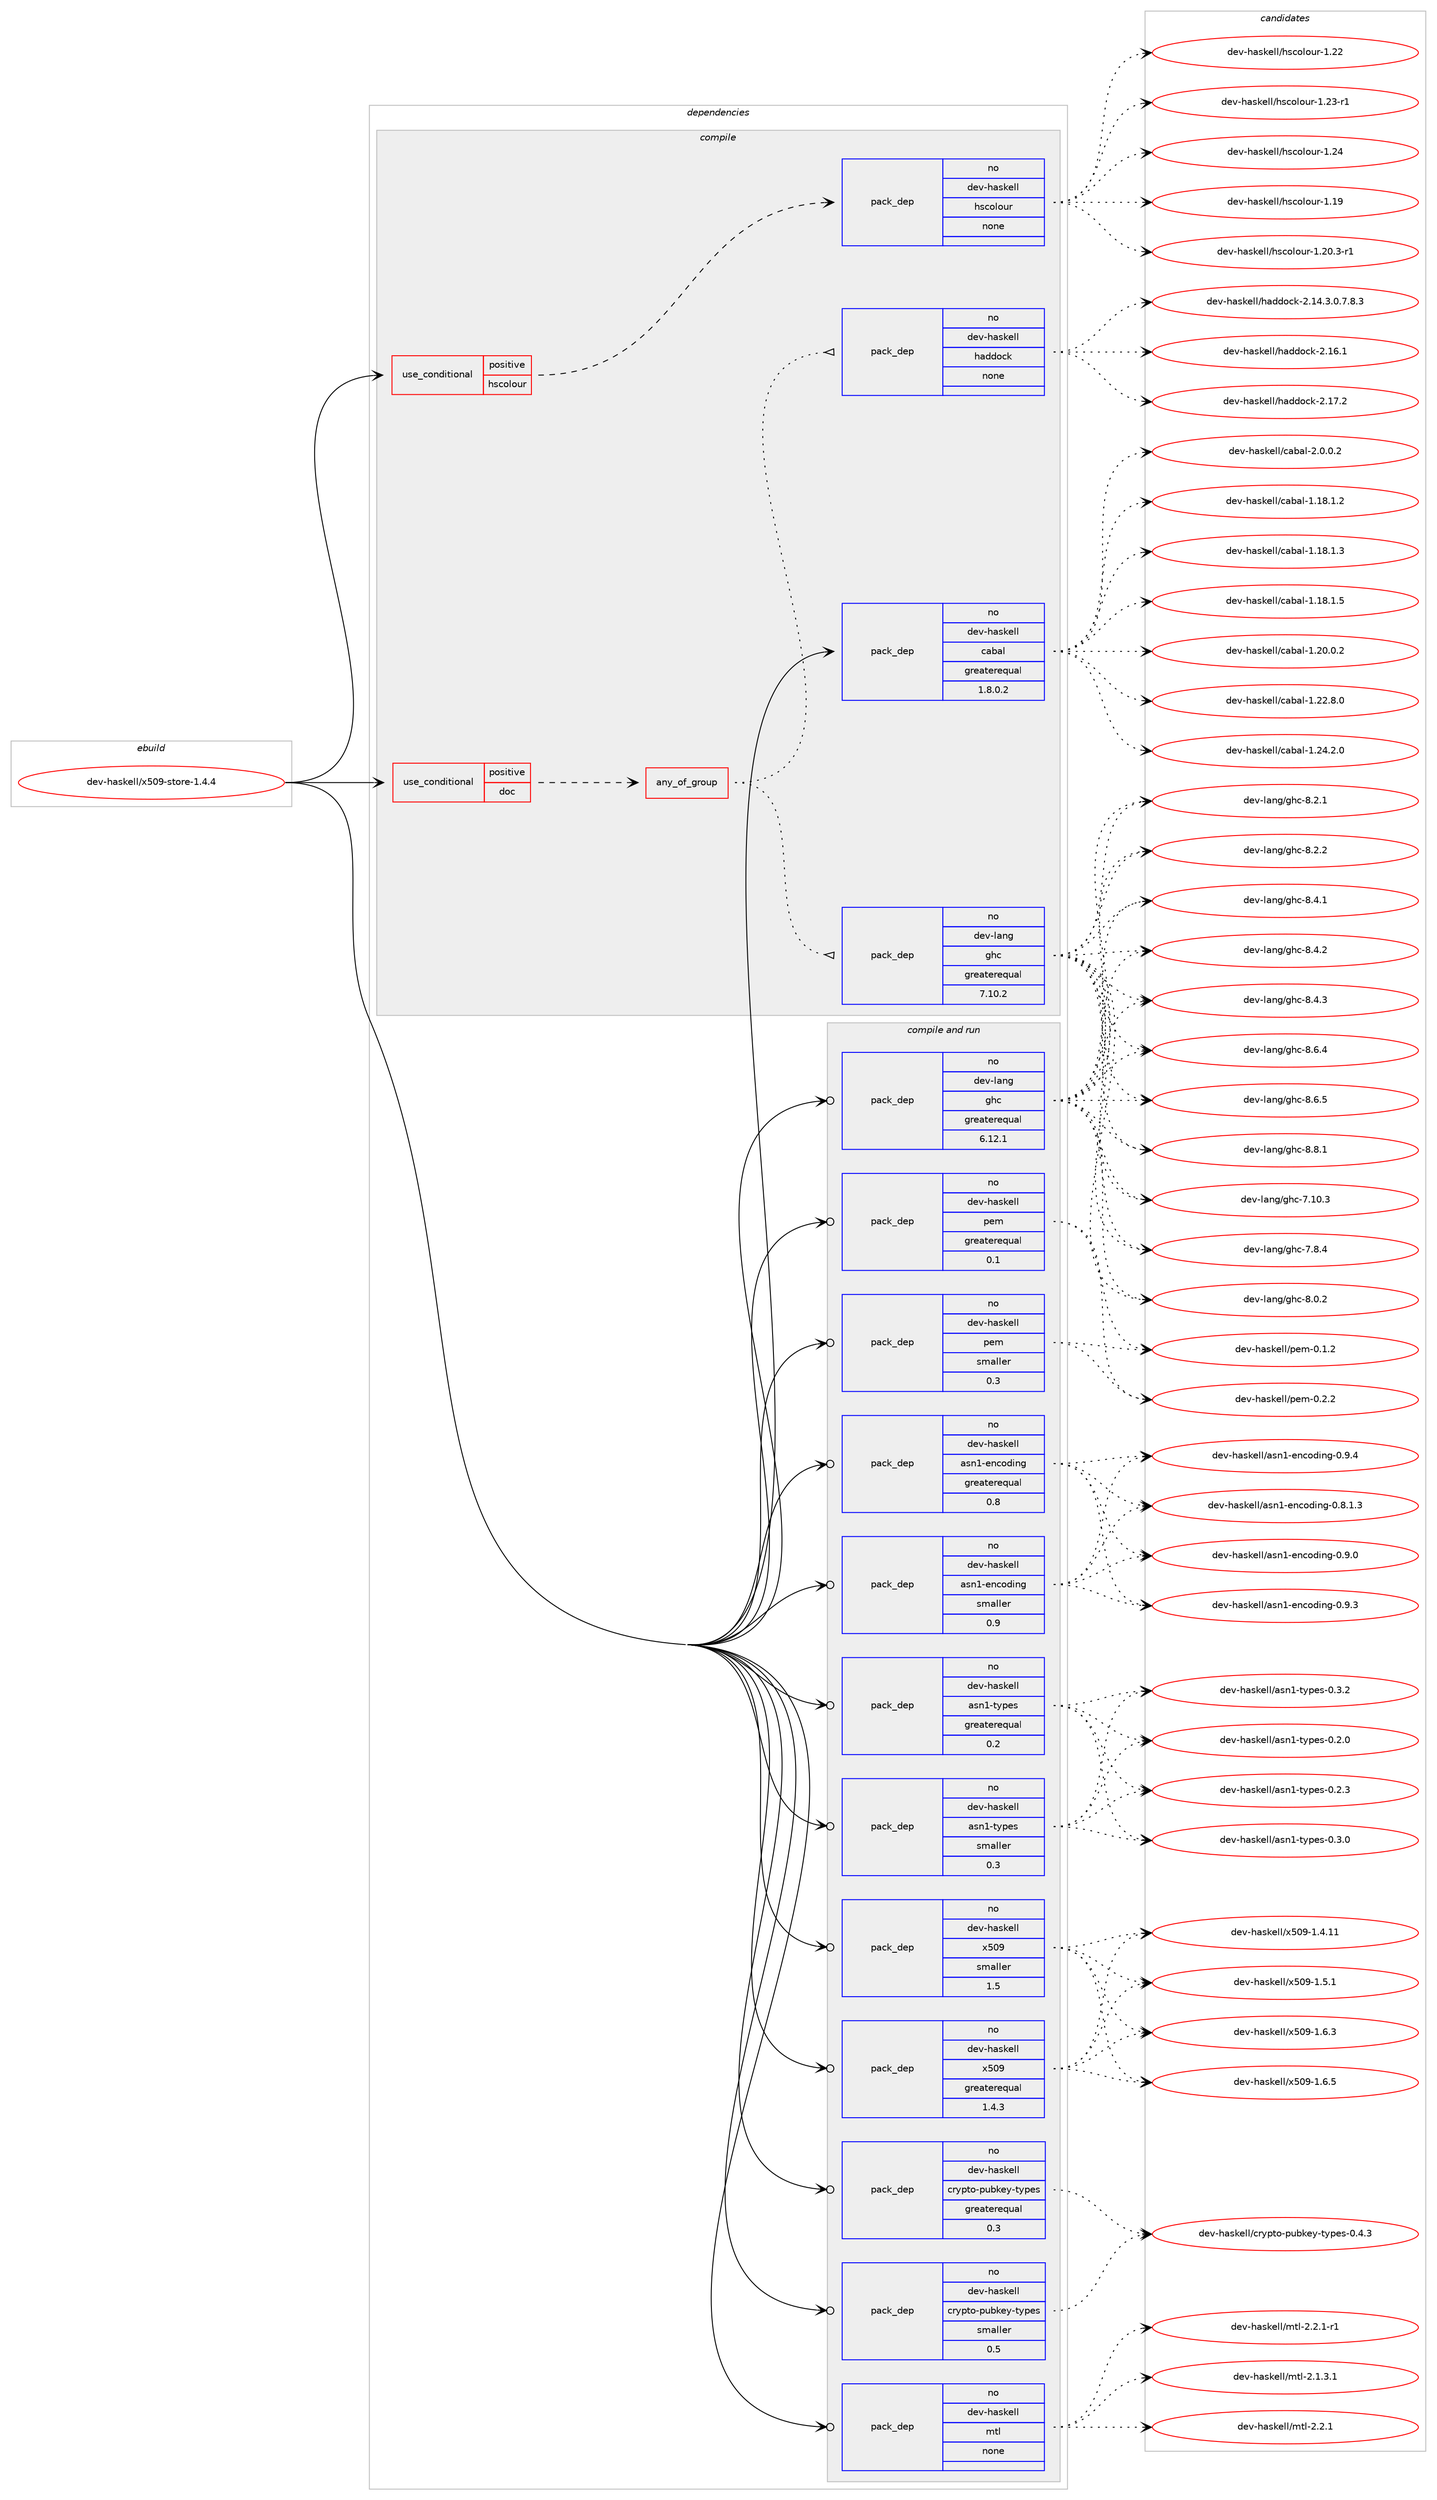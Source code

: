 digraph prolog {

# *************
# Graph options
# *************

newrank=true;
concentrate=true;
compound=true;
graph [rankdir=LR,fontname=Helvetica,fontsize=10,ranksep=1.5];#, ranksep=2.5, nodesep=0.2];
edge  [arrowhead=vee];
node  [fontname=Helvetica,fontsize=10];

# **********
# The ebuild
# **********

subgraph cluster_leftcol {
color=gray;
rank=same;
label=<<i>ebuild</i>>;
id [label="dev-haskell/x509-store-1.4.4", color=red, width=4, href="../dev-haskell/x509-store-1.4.4.svg"];
}

# ****************
# The dependencies
# ****************

subgraph cluster_midcol {
color=gray;
label=<<i>dependencies</i>>;
subgraph cluster_compile {
fillcolor="#eeeeee";
style=filled;
label=<<i>compile</i>>;
subgraph cond128234 {
dependency548123 [label=<<TABLE BORDER="0" CELLBORDER="1" CELLSPACING="0" CELLPADDING="4"><TR><TD ROWSPAN="3" CELLPADDING="10">use_conditional</TD></TR><TR><TD>positive</TD></TR><TR><TD>doc</TD></TR></TABLE>>, shape=none, color=red];
subgraph any10737 {
dependency548124 [label=<<TABLE BORDER="0" CELLBORDER="1" CELLSPACING="0" CELLPADDING="4"><TR><TD CELLPADDING="10">any_of_group</TD></TR></TABLE>>, shape=none, color=red];subgraph pack408795 {
dependency548125 [label=<<TABLE BORDER="0" CELLBORDER="1" CELLSPACING="0" CELLPADDING="4" WIDTH="220"><TR><TD ROWSPAN="6" CELLPADDING="30">pack_dep</TD></TR><TR><TD WIDTH="110">no</TD></TR><TR><TD>dev-haskell</TD></TR><TR><TD>haddock</TD></TR><TR><TD>none</TD></TR><TR><TD></TD></TR></TABLE>>, shape=none, color=blue];
}
dependency548124:e -> dependency548125:w [weight=20,style="dotted",arrowhead="oinv"];
subgraph pack408796 {
dependency548126 [label=<<TABLE BORDER="0" CELLBORDER="1" CELLSPACING="0" CELLPADDING="4" WIDTH="220"><TR><TD ROWSPAN="6" CELLPADDING="30">pack_dep</TD></TR><TR><TD WIDTH="110">no</TD></TR><TR><TD>dev-lang</TD></TR><TR><TD>ghc</TD></TR><TR><TD>greaterequal</TD></TR><TR><TD>7.10.2</TD></TR></TABLE>>, shape=none, color=blue];
}
dependency548124:e -> dependency548126:w [weight=20,style="dotted",arrowhead="oinv"];
}
dependency548123:e -> dependency548124:w [weight=20,style="dashed",arrowhead="vee"];
}
id:e -> dependency548123:w [weight=20,style="solid",arrowhead="vee"];
subgraph cond128235 {
dependency548127 [label=<<TABLE BORDER="0" CELLBORDER="1" CELLSPACING="0" CELLPADDING="4"><TR><TD ROWSPAN="3" CELLPADDING="10">use_conditional</TD></TR><TR><TD>positive</TD></TR><TR><TD>hscolour</TD></TR></TABLE>>, shape=none, color=red];
subgraph pack408797 {
dependency548128 [label=<<TABLE BORDER="0" CELLBORDER="1" CELLSPACING="0" CELLPADDING="4" WIDTH="220"><TR><TD ROWSPAN="6" CELLPADDING="30">pack_dep</TD></TR><TR><TD WIDTH="110">no</TD></TR><TR><TD>dev-haskell</TD></TR><TR><TD>hscolour</TD></TR><TR><TD>none</TD></TR><TR><TD></TD></TR></TABLE>>, shape=none, color=blue];
}
dependency548127:e -> dependency548128:w [weight=20,style="dashed",arrowhead="vee"];
}
id:e -> dependency548127:w [weight=20,style="solid",arrowhead="vee"];
subgraph pack408798 {
dependency548129 [label=<<TABLE BORDER="0" CELLBORDER="1" CELLSPACING="0" CELLPADDING="4" WIDTH="220"><TR><TD ROWSPAN="6" CELLPADDING="30">pack_dep</TD></TR><TR><TD WIDTH="110">no</TD></TR><TR><TD>dev-haskell</TD></TR><TR><TD>cabal</TD></TR><TR><TD>greaterequal</TD></TR><TR><TD>1.8.0.2</TD></TR></TABLE>>, shape=none, color=blue];
}
id:e -> dependency548129:w [weight=20,style="solid",arrowhead="vee"];
}
subgraph cluster_compileandrun {
fillcolor="#eeeeee";
style=filled;
label=<<i>compile and run</i>>;
subgraph pack408799 {
dependency548130 [label=<<TABLE BORDER="0" CELLBORDER="1" CELLSPACING="0" CELLPADDING="4" WIDTH="220"><TR><TD ROWSPAN="6" CELLPADDING="30">pack_dep</TD></TR><TR><TD WIDTH="110">no</TD></TR><TR><TD>dev-haskell</TD></TR><TR><TD>asn1-encoding</TD></TR><TR><TD>greaterequal</TD></TR><TR><TD>0.8</TD></TR></TABLE>>, shape=none, color=blue];
}
id:e -> dependency548130:w [weight=20,style="solid",arrowhead="odotvee"];
subgraph pack408800 {
dependency548131 [label=<<TABLE BORDER="0" CELLBORDER="1" CELLSPACING="0" CELLPADDING="4" WIDTH="220"><TR><TD ROWSPAN="6" CELLPADDING="30">pack_dep</TD></TR><TR><TD WIDTH="110">no</TD></TR><TR><TD>dev-haskell</TD></TR><TR><TD>asn1-encoding</TD></TR><TR><TD>smaller</TD></TR><TR><TD>0.9</TD></TR></TABLE>>, shape=none, color=blue];
}
id:e -> dependency548131:w [weight=20,style="solid",arrowhead="odotvee"];
subgraph pack408801 {
dependency548132 [label=<<TABLE BORDER="0" CELLBORDER="1" CELLSPACING="0" CELLPADDING="4" WIDTH="220"><TR><TD ROWSPAN="6" CELLPADDING="30">pack_dep</TD></TR><TR><TD WIDTH="110">no</TD></TR><TR><TD>dev-haskell</TD></TR><TR><TD>asn1-types</TD></TR><TR><TD>greaterequal</TD></TR><TR><TD>0.2</TD></TR></TABLE>>, shape=none, color=blue];
}
id:e -> dependency548132:w [weight=20,style="solid",arrowhead="odotvee"];
subgraph pack408802 {
dependency548133 [label=<<TABLE BORDER="0" CELLBORDER="1" CELLSPACING="0" CELLPADDING="4" WIDTH="220"><TR><TD ROWSPAN="6" CELLPADDING="30">pack_dep</TD></TR><TR><TD WIDTH="110">no</TD></TR><TR><TD>dev-haskell</TD></TR><TR><TD>asn1-types</TD></TR><TR><TD>smaller</TD></TR><TR><TD>0.3</TD></TR></TABLE>>, shape=none, color=blue];
}
id:e -> dependency548133:w [weight=20,style="solid",arrowhead="odotvee"];
subgraph pack408803 {
dependency548134 [label=<<TABLE BORDER="0" CELLBORDER="1" CELLSPACING="0" CELLPADDING="4" WIDTH="220"><TR><TD ROWSPAN="6" CELLPADDING="30">pack_dep</TD></TR><TR><TD WIDTH="110">no</TD></TR><TR><TD>dev-haskell</TD></TR><TR><TD>crypto-pubkey-types</TD></TR><TR><TD>greaterequal</TD></TR><TR><TD>0.3</TD></TR></TABLE>>, shape=none, color=blue];
}
id:e -> dependency548134:w [weight=20,style="solid",arrowhead="odotvee"];
subgraph pack408804 {
dependency548135 [label=<<TABLE BORDER="0" CELLBORDER="1" CELLSPACING="0" CELLPADDING="4" WIDTH="220"><TR><TD ROWSPAN="6" CELLPADDING="30">pack_dep</TD></TR><TR><TD WIDTH="110">no</TD></TR><TR><TD>dev-haskell</TD></TR><TR><TD>crypto-pubkey-types</TD></TR><TR><TD>smaller</TD></TR><TR><TD>0.5</TD></TR></TABLE>>, shape=none, color=blue];
}
id:e -> dependency548135:w [weight=20,style="solid",arrowhead="odotvee"];
subgraph pack408805 {
dependency548136 [label=<<TABLE BORDER="0" CELLBORDER="1" CELLSPACING="0" CELLPADDING="4" WIDTH="220"><TR><TD ROWSPAN="6" CELLPADDING="30">pack_dep</TD></TR><TR><TD WIDTH="110">no</TD></TR><TR><TD>dev-haskell</TD></TR><TR><TD>mtl</TD></TR><TR><TD>none</TD></TR><TR><TD></TD></TR></TABLE>>, shape=none, color=blue];
}
id:e -> dependency548136:w [weight=20,style="solid",arrowhead="odotvee"];
subgraph pack408806 {
dependency548137 [label=<<TABLE BORDER="0" CELLBORDER="1" CELLSPACING="0" CELLPADDING="4" WIDTH="220"><TR><TD ROWSPAN="6" CELLPADDING="30">pack_dep</TD></TR><TR><TD WIDTH="110">no</TD></TR><TR><TD>dev-haskell</TD></TR><TR><TD>pem</TD></TR><TR><TD>greaterequal</TD></TR><TR><TD>0.1</TD></TR></TABLE>>, shape=none, color=blue];
}
id:e -> dependency548137:w [weight=20,style="solid",arrowhead="odotvee"];
subgraph pack408807 {
dependency548138 [label=<<TABLE BORDER="0" CELLBORDER="1" CELLSPACING="0" CELLPADDING="4" WIDTH="220"><TR><TD ROWSPAN="6" CELLPADDING="30">pack_dep</TD></TR><TR><TD WIDTH="110">no</TD></TR><TR><TD>dev-haskell</TD></TR><TR><TD>pem</TD></TR><TR><TD>smaller</TD></TR><TR><TD>0.3</TD></TR></TABLE>>, shape=none, color=blue];
}
id:e -> dependency548138:w [weight=20,style="solid",arrowhead="odotvee"];
subgraph pack408808 {
dependency548139 [label=<<TABLE BORDER="0" CELLBORDER="1" CELLSPACING="0" CELLPADDING="4" WIDTH="220"><TR><TD ROWSPAN="6" CELLPADDING="30">pack_dep</TD></TR><TR><TD WIDTH="110">no</TD></TR><TR><TD>dev-haskell</TD></TR><TR><TD>x509</TD></TR><TR><TD>greaterequal</TD></TR><TR><TD>1.4.3</TD></TR></TABLE>>, shape=none, color=blue];
}
id:e -> dependency548139:w [weight=20,style="solid",arrowhead="odotvee"];
subgraph pack408809 {
dependency548140 [label=<<TABLE BORDER="0" CELLBORDER="1" CELLSPACING="0" CELLPADDING="4" WIDTH="220"><TR><TD ROWSPAN="6" CELLPADDING="30">pack_dep</TD></TR><TR><TD WIDTH="110">no</TD></TR><TR><TD>dev-haskell</TD></TR><TR><TD>x509</TD></TR><TR><TD>smaller</TD></TR><TR><TD>1.5</TD></TR></TABLE>>, shape=none, color=blue];
}
id:e -> dependency548140:w [weight=20,style="solid",arrowhead="odotvee"];
subgraph pack408810 {
dependency548141 [label=<<TABLE BORDER="0" CELLBORDER="1" CELLSPACING="0" CELLPADDING="4" WIDTH="220"><TR><TD ROWSPAN="6" CELLPADDING="30">pack_dep</TD></TR><TR><TD WIDTH="110">no</TD></TR><TR><TD>dev-lang</TD></TR><TR><TD>ghc</TD></TR><TR><TD>greaterequal</TD></TR><TR><TD>6.12.1</TD></TR></TABLE>>, shape=none, color=blue];
}
id:e -> dependency548141:w [weight=20,style="solid",arrowhead="odotvee"];
}
subgraph cluster_run {
fillcolor="#eeeeee";
style=filled;
label=<<i>run</i>>;
}
}

# **************
# The candidates
# **************

subgraph cluster_choices {
rank=same;
color=gray;
label=<<i>candidates</i>>;

subgraph choice408795 {
color=black;
nodesep=1;
choice1001011184510497115107101108108471049710010011199107455046495246514648465546564651 [label="dev-haskell/haddock-2.14.3.0.7.8.3", color=red, width=4,href="../dev-haskell/haddock-2.14.3.0.7.8.3.svg"];
choice100101118451049711510710110810847104971001001119910745504649544649 [label="dev-haskell/haddock-2.16.1", color=red, width=4,href="../dev-haskell/haddock-2.16.1.svg"];
choice100101118451049711510710110810847104971001001119910745504649554650 [label="dev-haskell/haddock-2.17.2", color=red, width=4,href="../dev-haskell/haddock-2.17.2.svg"];
dependency548125:e -> choice1001011184510497115107101108108471049710010011199107455046495246514648465546564651:w [style=dotted,weight="100"];
dependency548125:e -> choice100101118451049711510710110810847104971001001119910745504649544649:w [style=dotted,weight="100"];
dependency548125:e -> choice100101118451049711510710110810847104971001001119910745504649554650:w [style=dotted,weight="100"];
}
subgraph choice408796 {
color=black;
nodesep=1;
choice1001011184510897110103471031049945554649484651 [label="dev-lang/ghc-7.10.3", color=red, width=4,href="../dev-lang/ghc-7.10.3.svg"];
choice10010111845108971101034710310499455546564652 [label="dev-lang/ghc-7.8.4", color=red, width=4,href="../dev-lang/ghc-7.8.4.svg"];
choice10010111845108971101034710310499455646484650 [label="dev-lang/ghc-8.0.2", color=red, width=4,href="../dev-lang/ghc-8.0.2.svg"];
choice10010111845108971101034710310499455646504649 [label="dev-lang/ghc-8.2.1", color=red, width=4,href="../dev-lang/ghc-8.2.1.svg"];
choice10010111845108971101034710310499455646504650 [label="dev-lang/ghc-8.2.2", color=red, width=4,href="../dev-lang/ghc-8.2.2.svg"];
choice10010111845108971101034710310499455646524649 [label="dev-lang/ghc-8.4.1", color=red, width=4,href="../dev-lang/ghc-8.4.1.svg"];
choice10010111845108971101034710310499455646524650 [label="dev-lang/ghc-8.4.2", color=red, width=4,href="../dev-lang/ghc-8.4.2.svg"];
choice10010111845108971101034710310499455646524651 [label="dev-lang/ghc-8.4.3", color=red, width=4,href="../dev-lang/ghc-8.4.3.svg"];
choice10010111845108971101034710310499455646544652 [label="dev-lang/ghc-8.6.4", color=red, width=4,href="../dev-lang/ghc-8.6.4.svg"];
choice10010111845108971101034710310499455646544653 [label="dev-lang/ghc-8.6.5", color=red, width=4,href="../dev-lang/ghc-8.6.5.svg"];
choice10010111845108971101034710310499455646564649 [label="dev-lang/ghc-8.8.1", color=red, width=4,href="../dev-lang/ghc-8.8.1.svg"];
dependency548126:e -> choice1001011184510897110103471031049945554649484651:w [style=dotted,weight="100"];
dependency548126:e -> choice10010111845108971101034710310499455546564652:w [style=dotted,weight="100"];
dependency548126:e -> choice10010111845108971101034710310499455646484650:w [style=dotted,weight="100"];
dependency548126:e -> choice10010111845108971101034710310499455646504649:w [style=dotted,weight="100"];
dependency548126:e -> choice10010111845108971101034710310499455646504650:w [style=dotted,weight="100"];
dependency548126:e -> choice10010111845108971101034710310499455646524649:w [style=dotted,weight="100"];
dependency548126:e -> choice10010111845108971101034710310499455646524650:w [style=dotted,weight="100"];
dependency548126:e -> choice10010111845108971101034710310499455646524651:w [style=dotted,weight="100"];
dependency548126:e -> choice10010111845108971101034710310499455646544652:w [style=dotted,weight="100"];
dependency548126:e -> choice10010111845108971101034710310499455646544653:w [style=dotted,weight="100"];
dependency548126:e -> choice10010111845108971101034710310499455646564649:w [style=dotted,weight="100"];
}
subgraph choice408797 {
color=black;
nodesep=1;
choice100101118451049711510710110810847104115991111081111171144549464957 [label="dev-haskell/hscolour-1.19", color=red, width=4,href="../dev-haskell/hscolour-1.19.svg"];
choice10010111845104971151071011081084710411599111108111117114454946504846514511449 [label="dev-haskell/hscolour-1.20.3-r1", color=red, width=4,href="../dev-haskell/hscolour-1.20.3-r1.svg"];
choice100101118451049711510710110810847104115991111081111171144549465050 [label="dev-haskell/hscolour-1.22", color=red, width=4,href="../dev-haskell/hscolour-1.22.svg"];
choice1001011184510497115107101108108471041159911110811111711445494650514511449 [label="dev-haskell/hscolour-1.23-r1", color=red, width=4,href="../dev-haskell/hscolour-1.23-r1.svg"];
choice100101118451049711510710110810847104115991111081111171144549465052 [label="dev-haskell/hscolour-1.24", color=red, width=4,href="../dev-haskell/hscolour-1.24.svg"];
dependency548128:e -> choice100101118451049711510710110810847104115991111081111171144549464957:w [style=dotted,weight="100"];
dependency548128:e -> choice10010111845104971151071011081084710411599111108111117114454946504846514511449:w [style=dotted,weight="100"];
dependency548128:e -> choice100101118451049711510710110810847104115991111081111171144549465050:w [style=dotted,weight="100"];
dependency548128:e -> choice1001011184510497115107101108108471041159911110811111711445494650514511449:w [style=dotted,weight="100"];
dependency548128:e -> choice100101118451049711510710110810847104115991111081111171144549465052:w [style=dotted,weight="100"];
}
subgraph choice408798 {
color=black;
nodesep=1;
choice10010111845104971151071011081084799979897108454946495646494650 [label="dev-haskell/cabal-1.18.1.2", color=red, width=4,href="../dev-haskell/cabal-1.18.1.2.svg"];
choice10010111845104971151071011081084799979897108454946495646494651 [label="dev-haskell/cabal-1.18.1.3", color=red, width=4,href="../dev-haskell/cabal-1.18.1.3.svg"];
choice10010111845104971151071011081084799979897108454946495646494653 [label="dev-haskell/cabal-1.18.1.5", color=red, width=4,href="../dev-haskell/cabal-1.18.1.5.svg"];
choice10010111845104971151071011081084799979897108454946504846484650 [label="dev-haskell/cabal-1.20.0.2", color=red, width=4,href="../dev-haskell/cabal-1.20.0.2.svg"];
choice10010111845104971151071011081084799979897108454946505046564648 [label="dev-haskell/cabal-1.22.8.0", color=red, width=4,href="../dev-haskell/cabal-1.22.8.0.svg"];
choice10010111845104971151071011081084799979897108454946505246504648 [label="dev-haskell/cabal-1.24.2.0", color=red, width=4,href="../dev-haskell/cabal-1.24.2.0.svg"];
choice100101118451049711510710110810847999798971084550464846484650 [label="dev-haskell/cabal-2.0.0.2", color=red, width=4,href="../dev-haskell/cabal-2.0.0.2.svg"];
dependency548129:e -> choice10010111845104971151071011081084799979897108454946495646494650:w [style=dotted,weight="100"];
dependency548129:e -> choice10010111845104971151071011081084799979897108454946495646494651:w [style=dotted,weight="100"];
dependency548129:e -> choice10010111845104971151071011081084799979897108454946495646494653:w [style=dotted,weight="100"];
dependency548129:e -> choice10010111845104971151071011081084799979897108454946504846484650:w [style=dotted,weight="100"];
dependency548129:e -> choice10010111845104971151071011081084799979897108454946505046564648:w [style=dotted,weight="100"];
dependency548129:e -> choice10010111845104971151071011081084799979897108454946505246504648:w [style=dotted,weight="100"];
dependency548129:e -> choice100101118451049711510710110810847999798971084550464846484650:w [style=dotted,weight="100"];
}
subgraph choice408799 {
color=black;
nodesep=1;
choice100101118451049711510710110810847971151104945101110991111001051101034548465646494651 [label="dev-haskell/asn1-encoding-0.8.1.3", color=red, width=4,href="../dev-haskell/asn1-encoding-0.8.1.3.svg"];
choice10010111845104971151071011081084797115110494510111099111100105110103454846574648 [label="dev-haskell/asn1-encoding-0.9.0", color=red, width=4,href="../dev-haskell/asn1-encoding-0.9.0.svg"];
choice10010111845104971151071011081084797115110494510111099111100105110103454846574651 [label="dev-haskell/asn1-encoding-0.9.3", color=red, width=4,href="../dev-haskell/asn1-encoding-0.9.3.svg"];
choice10010111845104971151071011081084797115110494510111099111100105110103454846574652 [label="dev-haskell/asn1-encoding-0.9.4", color=red, width=4,href="../dev-haskell/asn1-encoding-0.9.4.svg"];
dependency548130:e -> choice100101118451049711510710110810847971151104945101110991111001051101034548465646494651:w [style=dotted,weight="100"];
dependency548130:e -> choice10010111845104971151071011081084797115110494510111099111100105110103454846574648:w [style=dotted,weight="100"];
dependency548130:e -> choice10010111845104971151071011081084797115110494510111099111100105110103454846574651:w [style=dotted,weight="100"];
dependency548130:e -> choice10010111845104971151071011081084797115110494510111099111100105110103454846574652:w [style=dotted,weight="100"];
}
subgraph choice408800 {
color=black;
nodesep=1;
choice100101118451049711510710110810847971151104945101110991111001051101034548465646494651 [label="dev-haskell/asn1-encoding-0.8.1.3", color=red, width=4,href="../dev-haskell/asn1-encoding-0.8.1.3.svg"];
choice10010111845104971151071011081084797115110494510111099111100105110103454846574648 [label="dev-haskell/asn1-encoding-0.9.0", color=red, width=4,href="../dev-haskell/asn1-encoding-0.9.0.svg"];
choice10010111845104971151071011081084797115110494510111099111100105110103454846574651 [label="dev-haskell/asn1-encoding-0.9.3", color=red, width=4,href="../dev-haskell/asn1-encoding-0.9.3.svg"];
choice10010111845104971151071011081084797115110494510111099111100105110103454846574652 [label="dev-haskell/asn1-encoding-0.9.4", color=red, width=4,href="../dev-haskell/asn1-encoding-0.9.4.svg"];
dependency548131:e -> choice100101118451049711510710110810847971151104945101110991111001051101034548465646494651:w [style=dotted,weight="100"];
dependency548131:e -> choice10010111845104971151071011081084797115110494510111099111100105110103454846574648:w [style=dotted,weight="100"];
dependency548131:e -> choice10010111845104971151071011081084797115110494510111099111100105110103454846574651:w [style=dotted,weight="100"];
dependency548131:e -> choice10010111845104971151071011081084797115110494510111099111100105110103454846574652:w [style=dotted,weight="100"];
}
subgraph choice408801 {
color=black;
nodesep=1;
choice100101118451049711510710110810847971151104945116121112101115454846504648 [label="dev-haskell/asn1-types-0.2.0", color=red, width=4,href="../dev-haskell/asn1-types-0.2.0.svg"];
choice100101118451049711510710110810847971151104945116121112101115454846504651 [label="dev-haskell/asn1-types-0.2.3", color=red, width=4,href="../dev-haskell/asn1-types-0.2.3.svg"];
choice100101118451049711510710110810847971151104945116121112101115454846514648 [label="dev-haskell/asn1-types-0.3.0", color=red, width=4,href="../dev-haskell/asn1-types-0.3.0.svg"];
choice100101118451049711510710110810847971151104945116121112101115454846514650 [label="dev-haskell/asn1-types-0.3.2", color=red, width=4,href="../dev-haskell/asn1-types-0.3.2.svg"];
dependency548132:e -> choice100101118451049711510710110810847971151104945116121112101115454846504648:w [style=dotted,weight="100"];
dependency548132:e -> choice100101118451049711510710110810847971151104945116121112101115454846504651:w [style=dotted,weight="100"];
dependency548132:e -> choice100101118451049711510710110810847971151104945116121112101115454846514648:w [style=dotted,weight="100"];
dependency548132:e -> choice100101118451049711510710110810847971151104945116121112101115454846514650:w [style=dotted,weight="100"];
}
subgraph choice408802 {
color=black;
nodesep=1;
choice100101118451049711510710110810847971151104945116121112101115454846504648 [label="dev-haskell/asn1-types-0.2.0", color=red, width=4,href="../dev-haskell/asn1-types-0.2.0.svg"];
choice100101118451049711510710110810847971151104945116121112101115454846504651 [label="dev-haskell/asn1-types-0.2.3", color=red, width=4,href="../dev-haskell/asn1-types-0.2.3.svg"];
choice100101118451049711510710110810847971151104945116121112101115454846514648 [label="dev-haskell/asn1-types-0.3.0", color=red, width=4,href="../dev-haskell/asn1-types-0.3.0.svg"];
choice100101118451049711510710110810847971151104945116121112101115454846514650 [label="dev-haskell/asn1-types-0.3.2", color=red, width=4,href="../dev-haskell/asn1-types-0.3.2.svg"];
dependency548133:e -> choice100101118451049711510710110810847971151104945116121112101115454846504648:w [style=dotted,weight="100"];
dependency548133:e -> choice100101118451049711510710110810847971151104945116121112101115454846504651:w [style=dotted,weight="100"];
dependency548133:e -> choice100101118451049711510710110810847971151104945116121112101115454846514648:w [style=dotted,weight="100"];
dependency548133:e -> choice100101118451049711510710110810847971151104945116121112101115454846514650:w [style=dotted,weight="100"];
}
subgraph choice408803 {
color=black;
nodesep=1;
choice10010111845104971151071011081084799114121112116111451121179810710112145116121112101115454846524651 [label="dev-haskell/crypto-pubkey-types-0.4.3", color=red, width=4,href="../dev-haskell/crypto-pubkey-types-0.4.3.svg"];
dependency548134:e -> choice10010111845104971151071011081084799114121112116111451121179810710112145116121112101115454846524651:w [style=dotted,weight="100"];
}
subgraph choice408804 {
color=black;
nodesep=1;
choice10010111845104971151071011081084799114121112116111451121179810710112145116121112101115454846524651 [label="dev-haskell/crypto-pubkey-types-0.4.3", color=red, width=4,href="../dev-haskell/crypto-pubkey-types-0.4.3.svg"];
dependency548135:e -> choice10010111845104971151071011081084799114121112116111451121179810710112145116121112101115454846524651:w [style=dotted,weight="100"];
}
subgraph choice408805 {
color=black;
nodesep=1;
choice1001011184510497115107101108108471091161084550464946514649 [label="dev-haskell/mtl-2.1.3.1", color=red, width=4,href="../dev-haskell/mtl-2.1.3.1.svg"];
choice100101118451049711510710110810847109116108455046504649 [label="dev-haskell/mtl-2.2.1", color=red, width=4,href="../dev-haskell/mtl-2.2.1.svg"];
choice1001011184510497115107101108108471091161084550465046494511449 [label="dev-haskell/mtl-2.2.1-r1", color=red, width=4,href="../dev-haskell/mtl-2.2.1-r1.svg"];
dependency548136:e -> choice1001011184510497115107101108108471091161084550464946514649:w [style=dotted,weight="100"];
dependency548136:e -> choice100101118451049711510710110810847109116108455046504649:w [style=dotted,weight="100"];
dependency548136:e -> choice1001011184510497115107101108108471091161084550465046494511449:w [style=dotted,weight="100"];
}
subgraph choice408806 {
color=black;
nodesep=1;
choice100101118451049711510710110810847112101109454846494650 [label="dev-haskell/pem-0.1.2", color=red, width=4,href="../dev-haskell/pem-0.1.2.svg"];
choice100101118451049711510710110810847112101109454846504650 [label="dev-haskell/pem-0.2.2", color=red, width=4,href="../dev-haskell/pem-0.2.2.svg"];
dependency548137:e -> choice100101118451049711510710110810847112101109454846494650:w [style=dotted,weight="100"];
dependency548137:e -> choice100101118451049711510710110810847112101109454846504650:w [style=dotted,weight="100"];
}
subgraph choice408807 {
color=black;
nodesep=1;
choice100101118451049711510710110810847112101109454846494650 [label="dev-haskell/pem-0.1.2", color=red, width=4,href="../dev-haskell/pem-0.1.2.svg"];
choice100101118451049711510710110810847112101109454846504650 [label="dev-haskell/pem-0.2.2", color=red, width=4,href="../dev-haskell/pem-0.2.2.svg"];
dependency548138:e -> choice100101118451049711510710110810847112101109454846494650:w [style=dotted,weight="100"];
dependency548138:e -> choice100101118451049711510710110810847112101109454846504650:w [style=dotted,weight="100"];
}
subgraph choice408808 {
color=black;
nodesep=1;
choice10010111845104971151071011081084712053485745494652464949 [label="dev-haskell/x509-1.4.11", color=red, width=4,href="../dev-haskell/x509-1.4.11.svg"];
choice100101118451049711510710110810847120534857454946534649 [label="dev-haskell/x509-1.5.1", color=red, width=4,href="../dev-haskell/x509-1.5.1.svg"];
choice100101118451049711510710110810847120534857454946544651 [label="dev-haskell/x509-1.6.3", color=red, width=4,href="../dev-haskell/x509-1.6.3.svg"];
choice100101118451049711510710110810847120534857454946544653 [label="dev-haskell/x509-1.6.5", color=red, width=4,href="../dev-haskell/x509-1.6.5.svg"];
dependency548139:e -> choice10010111845104971151071011081084712053485745494652464949:w [style=dotted,weight="100"];
dependency548139:e -> choice100101118451049711510710110810847120534857454946534649:w [style=dotted,weight="100"];
dependency548139:e -> choice100101118451049711510710110810847120534857454946544651:w [style=dotted,weight="100"];
dependency548139:e -> choice100101118451049711510710110810847120534857454946544653:w [style=dotted,weight="100"];
}
subgraph choice408809 {
color=black;
nodesep=1;
choice10010111845104971151071011081084712053485745494652464949 [label="dev-haskell/x509-1.4.11", color=red, width=4,href="../dev-haskell/x509-1.4.11.svg"];
choice100101118451049711510710110810847120534857454946534649 [label="dev-haskell/x509-1.5.1", color=red, width=4,href="../dev-haskell/x509-1.5.1.svg"];
choice100101118451049711510710110810847120534857454946544651 [label="dev-haskell/x509-1.6.3", color=red, width=4,href="../dev-haskell/x509-1.6.3.svg"];
choice100101118451049711510710110810847120534857454946544653 [label="dev-haskell/x509-1.6.5", color=red, width=4,href="../dev-haskell/x509-1.6.5.svg"];
dependency548140:e -> choice10010111845104971151071011081084712053485745494652464949:w [style=dotted,weight="100"];
dependency548140:e -> choice100101118451049711510710110810847120534857454946534649:w [style=dotted,weight="100"];
dependency548140:e -> choice100101118451049711510710110810847120534857454946544651:w [style=dotted,weight="100"];
dependency548140:e -> choice100101118451049711510710110810847120534857454946544653:w [style=dotted,weight="100"];
}
subgraph choice408810 {
color=black;
nodesep=1;
choice1001011184510897110103471031049945554649484651 [label="dev-lang/ghc-7.10.3", color=red, width=4,href="../dev-lang/ghc-7.10.3.svg"];
choice10010111845108971101034710310499455546564652 [label="dev-lang/ghc-7.8.4", color=red, width=4,href="../dev-lang/ghc-7.8.4.svg"];
choice10010111845108971101034710310499455646484650 [label="dev-lang/ghc-8.0.2", color=red, width=4,href="../dev-lang/ghc-8.0.2.svg"];
choice10010111845108971101034710310499455646504649 [label="dev-lang/ghc-8.2.1", color=red, width=4,href="../dev-lang/ghc-8.2.1.svg"];
choice10010111845108971101034710310499455646504650 [label="dev-lang/ghc-8.2.2", color=red, width=4,href="../dev-lang/ghc-8.2.2.svg"];
choice10010111845108971101034710310499455646524649 [label="dev-lang/ghc-8.4.1", color=red, width=4,href="../dev-lang/ghc-8.4.1.svg"];
choice10010111845108971101034710310499455646524650 [label="dev-lang/ghc-8.4.2", color=red, width=4,href="../dev-lang/ghc-8.4.2.svg"];
choice10010111845108971101034710310499455646524651 [label="dev-lang/ghc-8.4.3", color=red, width=4,href="../dev-lang/ghc-8.4.3.svg"];
choice10010111845108971101034710310499455646544652 [label="dev-lang/ghc-8.6.4", color=red, width=4,href="../dev-lang/ghc-8.6.4.svg"];
choice10010111845108971101034710310499455646544653 [label="dev-lang/ghc-8.6.5", color=red, width=4,href="../dev-lang/ghc-8.6.5.svg"];
choice10010111845108971101034710310499455646564649 [label="dev-lang/ghc-8.8.1", color=red, width=4,href="../dev-lang/ghc-8.8.1.svg"];
dependency548141:e -> choice1001011184510897110103471031049945554649484651:w [style=dotted,weight="100"];
dependency548141:e -> choice10010111845108971101034710310499455546564652:w [style=dotted,weight="100"];
dependency548141:e -> choice10010111845108971101034710310499455646484650:w [style=dotted,weight="100"];
dependency548141:e -> choice10010111845108971101034710310499455646504649:w [style=dotted,weight="100"];
dependency548141:e -> choice10010111845108971101034710310499455646504650:w [style=dotted,weight="100"];
dependency548141:e -> choice10010111845108971101034710310499455646524649:w [style=dotted,weight="100"];
dependency548141:e -> choice10010111845108971101034710310499455646524650:w [style=dotted,weight="100"];
dependency548141:e -> choice10010111845108971101034710310499455646524651:w [style=dotted,weight="100"];
dependency548141:e -> choice10010111845108971101034710310499455646544652:w [style=dotted,weight="100"];
dependency548141:e -> choice10010111845108971101034710310499455646544653:w [style=dotted,weight="100"];
dependency548141:e -> choice10010111845108971101034710310499455646564649:w [style=dotted,weight="100"];
}
}

}
